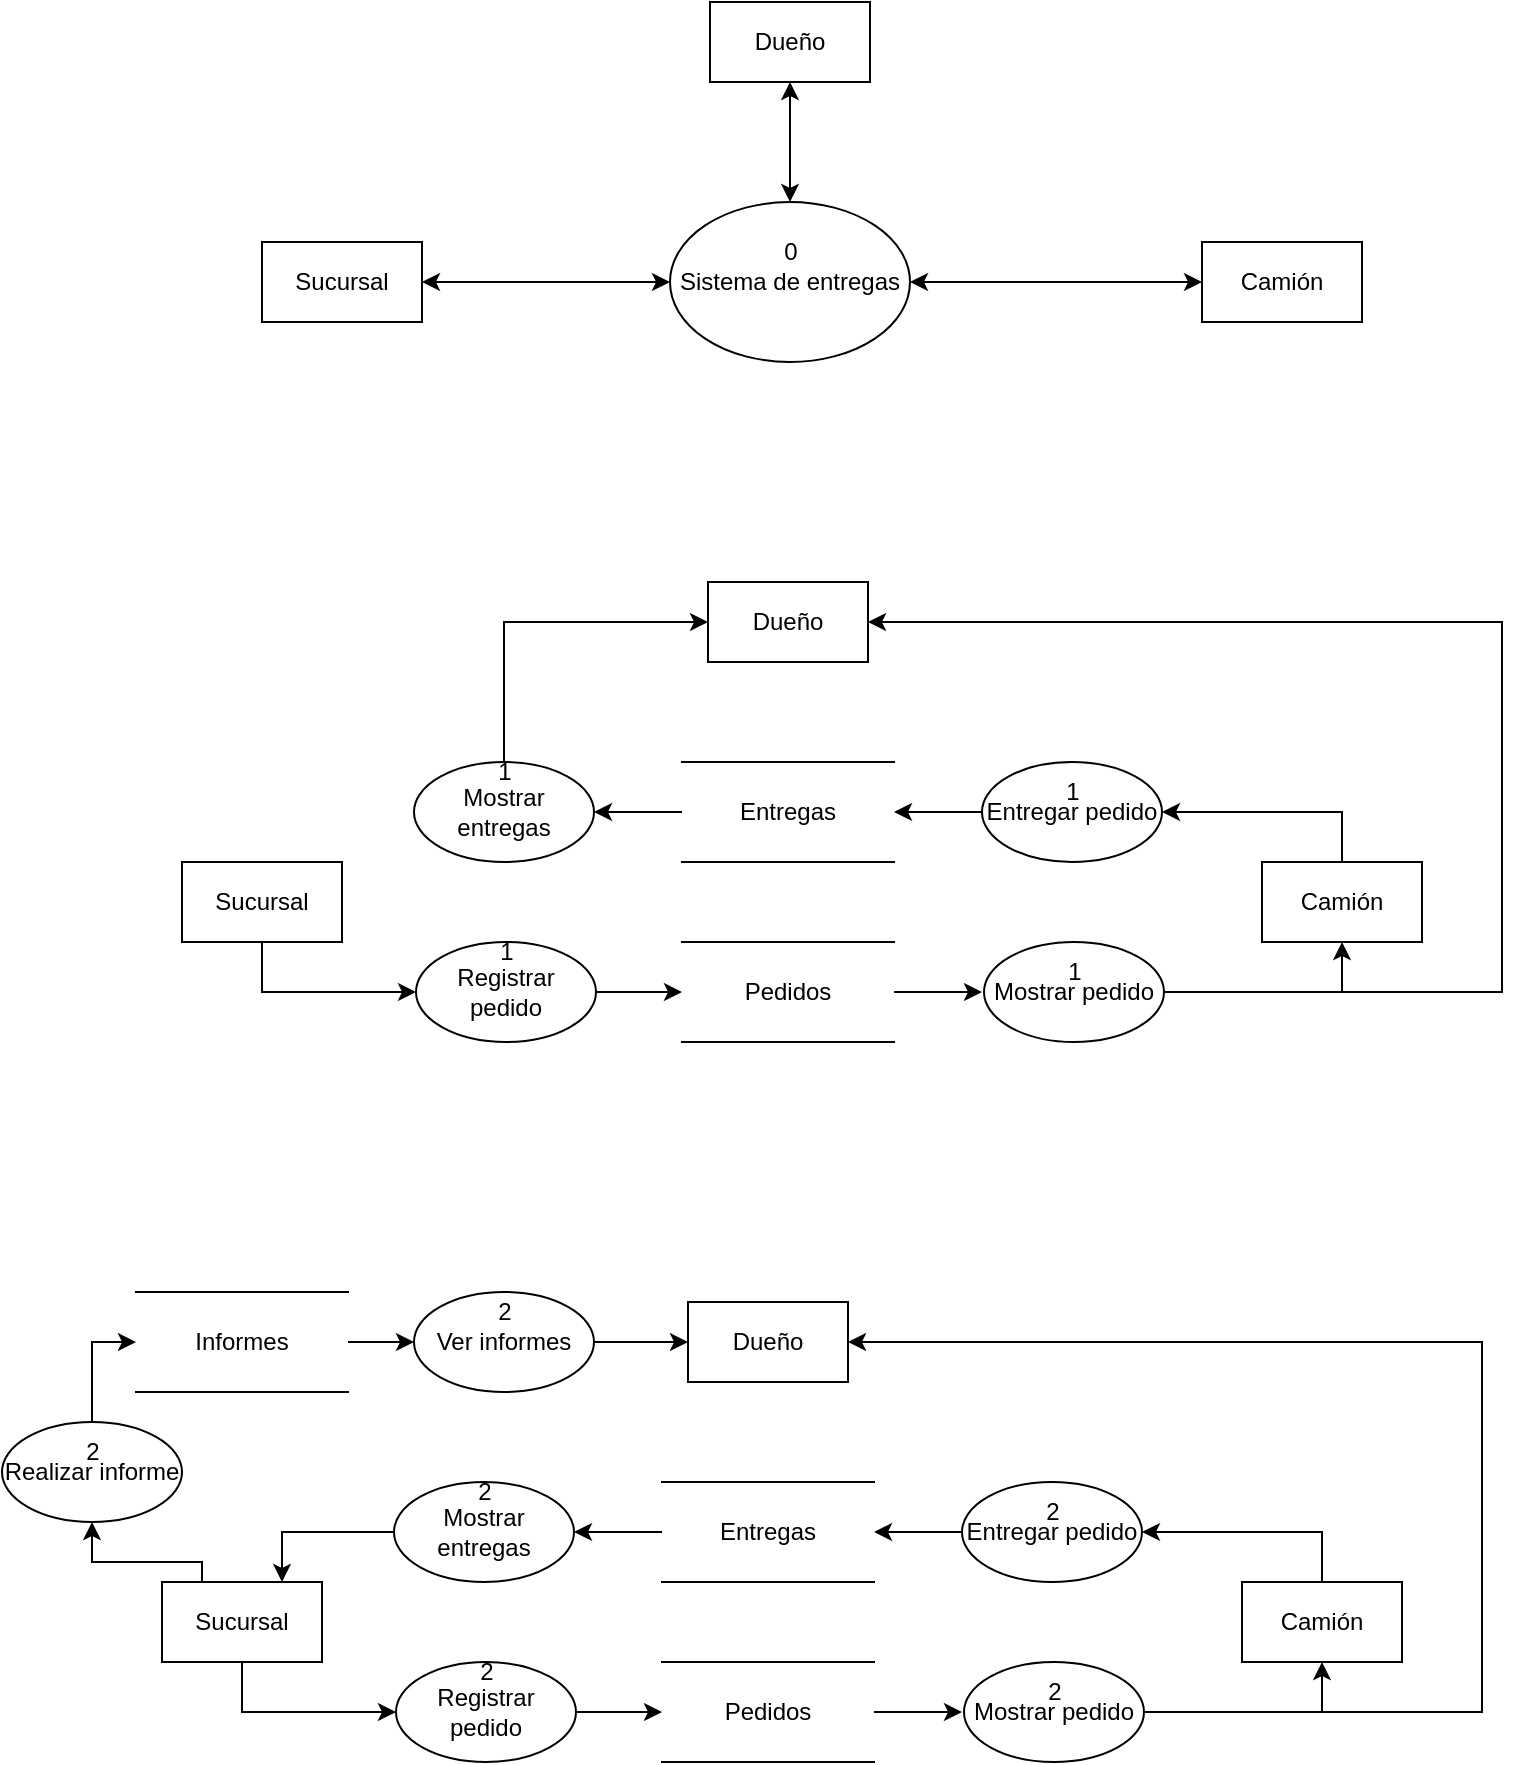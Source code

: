 <mxfile version="21.2.8" type="device">
  <diagram name="Página-1" id="uxB2UoC5Xv79r4Kmxjao">
    <mxGraphModel dx="989" dy="582" grid="1" gridSize="10" guides="1" tooltips="1" connect="1" arrows="1" fold="1" page="1" pageScale="1" pageWidth="827" pageHeight="1169" math="0" shadow="0">
      <root>
        <mxCell id="0" />
        <mxCell id="1" parent="0" />
        <mxCell id="UPXOqLBWzX-z39bJ3Sp1-59" value="Sistema de entregas" style="ellipse;whiteSpace=wrap;html=1;" vertex="1" parent="1">
          <mxGeometry x="354" y="110" width="120" height="80" as="geometry" />
        </mxCell>
        <mxCell id="UPXOqLBWzX-z39bJ3Sp1-60" value="Sucursal" style="rounded=0;whiteSpace=wrap;html=1;" vertex="1" parent="1">
          <mxGeometry x="150" y="130" width="80" height="40" as="geometry" />
        </mxCell>
        <mxCell id="UPXOqLBWzX-z39bJ3Sp1-61" value="Camión" style="rounded=0;whiteSpace=wrap;html=1;" vertex="1" parent="1">
          <mxGeometry x="620" y="130" width="80" height="40" as="geometry" />
        </mxCell>
        <mxCell id="UPXOqLBWzX-z39bJ3Sp1-62" value="Dueño" style="rounded=0;whiteSpace=wrap;html=1;" vertex="1" parent="1">
          <mxGeometry x="374" y="10" width="80" height="40" as="geometry" />
        </mxCell>
        <mxCell id="UPXOqLBWzX-z39bJ3Sp1-63" value="" style="endArrow=classic;startArrow=classic;html=1;rounded=0;entryX=0;entryY=0.5;entryDx=0;entryDy=0;" edge="1" parent="1" target="UPXOqLBWzX-z39bJ3Sp1-59">
          <mxGeometry width="50" height="50" relative="1" as="geometry">
            <mxPoint x="230" y="150" as="sourcePoint" />
            <mxPoint x="280" y="100" as="targetPoint" />
          </mxGeometry>
        </mxCell>
        <mxCell id="UPXOqLBWzX-z39bJ3Sp1-64" value="" style="endArrow=classic;startArrow=classic;html=1;rounded=0;exitX=1;exitY=0.5;exitDx=0;exitDy=0;" edge="1" parent="1" source="UPXOqLBWzX-z39bJ3Sp1-59">
          <mxGeometry width="50" height="50" relative="1" as="geometry">
            <mxPoint x="570" y="200" as="sourcePoint" />
            <mxPoint x="620" y="150" as="targetPoint" />
          </mxGeometry>
        </mxCell>
        <mxCell id="UPXOqLBWzX-z39bJ3Sp1-65" value="" style="endArrow=classic;startArrow=classic;html=1;rounded=0;exitX=0.5;exitY=1;exitDx=0;exitDy=0;entryX=0.5;entryY=0;entryDx=0;entryDy=0;" edge="1" parent="1" source="UPXOqLBWzX-z39bJ3Sp1-62" target="UPXOqLBWzX-z39bJ3Sp1-59">
          <mxGeometry width="50" height="50" relative="1" as="geometry">
            <mxPoint x="414" y="70" as="sourcePoint" />
            <mxPoint x="560" y="70" as="targetPoint" />
          </mxGeometry>
        </mxCell>
        <mxCell id="UPXOqLBWzX-z39bJ3Sp1-66" value="0" style="text;html=1;align=center;verticalAlign=middle;resizable=0;points=[];autosize=1;strokeColor=none;fillColor=none;" vertex="1" parent="1">
          <mxGeometry x="399" y="120" width="30" height="30" as="geometry" />
        </mxCell>
        <mxCell id="UPXOqLBWzX-z39bJ3Sp1-96" style="edgeStyle=orthogonalEdgeStyle;rounded=0;orthogonalLoop=1;jettySize=auto;html=1;entryX=0;entryY=0.5;entryDx=0;entryDy=0;" edge="1" parent="1" source="UPXOqLBWzX-z39bJ3Sp1-68" target="UPXOqLBWzX-z39bJ3Sp1-75">
          <mxGeometry relative="1" as="geometry">
            <Array as="points">
              <mxPoint x="150" y="505" />
            </Array>
          </mxGeometry>
        </mxCell>
        <mxCell id="UPXOqLBWzX-z39bJ3Sp1-68" value="Sucursal" style="rounded=0;whiteSpace=wrap;html=1;" vertex="1" parent="1">
          <mxGeometry x="110" y="440" width="80" height="40" as="geometry" />
        </mxCell>
        <mxCell id="UPXOqLBWzX-z39bJ3Sp1-99" style="edgeStyle=orthogonalEdgeStyle;rounded=0;orthogonalLoop=1;jettySize=auto;html=1;entryX=1;entryY=0.5;entryDx=0;entryDy=0;" edge="1" parent="1" source="UPXOqLBWzX-z39bJ3Sp1-69" target="UPXOqLBWzX-z39bJ3Sp1-79">
          <mxGeometry relative="1" as="geometry">
            <Array as="points">
              <mxPoint x="690" y="415" />
            </Array>
          </mxGeometry>
        </mxCell>
        <mxCell id="UPXOqLBWzX-z39bJ3Sp1-69" value="Camión" style="rounded=0;whiteSpace=wrap;html=1;" vertex="1" parent="1">
          <mxGeometry x="650" y="440" width="80" height="40" as="geometry" />
        </mxCell>
        <mxCell id="UPXOqLBWzX-z39bJ3Sp1-70" value="Dueño" style="rounded=0;whiteSpace=wrap;html=1;" vertex="1" parent="1">
          <mxGeometry x="373" y="300" width="80" height="40" as="geometry" />
        </mxCell>
        <mxCell id="UPXOqLBWzX-z39bJ3Sp1-83" style="edgeStyle=orthogonalEdgeStyle;rounded=0;orthogonalLoop=1;jettySize=auto;html=1;entryX=0;entryY=0.5;entryDx=0;entryDy=0;" edge="1" parent="1" source="UPXOqLBWzX-z39bJ3Sp1-75" target="UPXOqLBWzX-z39bJ3Sp1-77">
          <mxGeometry relative="1" as="geometry" />
        </mxCell>
        <mxCell id="UPXOqLBWzX-z39bJ3Sp1-75" value="Registrar pedido" style="ellipse;whiteSpace=wrap;html=1;" vertex="1" parent="1">
          <mxGeometry x="227" y="480" width="90" height="50" as="geometry" />
        </mxCell>
        <mxCell id="UPXOqLBWzX-z39bJ3Sp1-84" style="edgeStyle=orthogonalEdgeStyle;rounded=0;orthogonalLoop=1;jettySize=auto;html=1;" edge="1" parent="1" source="UPXOqLBWzX-z39bJ3Sp1-77">
          <mxGeometry relative="1" as="geometry">
            <mxPoint x="510.0" y="505.0" as="targetPoint" />
          </mxGeometry>
        </mxCell>
        <mxCell id="UPXOqLBWzX-z39bJ3Sp1-77" value="Pedidos" style="shape=partialRectangle;whiteSpace=wrap;html=1;left=0;right=0;fillColor=none;" vertex="1" parent="1">
          <mxGeometry x="360" y="480" width="106" height="50" as="geometry" />
        </mxCell>
        <mxCell id="UPXOqLBWzX-z39bJ3Sp1-97" style="edgeStyle=orthogonalEdgeStyle;rounded=0;orthogonalLoop=1;jettySize=auto;html=1;entryX=0.5;entryY=1;entryDx=0;entryDy=0;" edge="1" parent="1" source="UPXOqLBWzX-z39bJ3Sp1-78" target="UPXOqLBWzX-z39bJ3Sp1-69">
          <mxGeometry relative="1" as="geometry" />
        </mxCell>
        <mxCell id="UPXOqLBWzX-z39bJ3Sp1-100" style="edgeStyle=orthogonalEdgeStyle;rounded=0;orthogonalLoop=1;jettySize=auto;html=1;exitX=1;exitY=0.5;exitDx=0;exitDy=0;entryX=1;entryY=0.5;entryDx=0;entryDy=0;" edge="1" parent="1" source="UPXOqLBWzX-z39bJ3Sp1-78" target="UPXOqLBWzX-z39bJ3Sp1-70">
          <mxGeometry relative="1" as="geometry">
            <Array as="points">
              <mxPoint x="770" y="505" />
              <mxPoint x="770" y="320" />
            </Array>
          </mxGeometry>
        </mxCell>
        <mxCell id="UPXOqLBWzX-z39bJ3Sp1-78" value="Mostrar pedido" style="ellipse;whiteSpace=wrap;html=1;" vertex="1" parent="1">
          <mxGeometry x="511" y="480" width="90" height="50" as="geometry" />
        </mxCell>
        <mxCell id="UPXOqLBWzX-z39bJ3Sp1-87" style="edgeStyle=orthogonalEdgeStyle;rounded=0;orthogonalLoop=1;jettySize=auto;html=1;" edge="1" parent="1" source="UPXOqLBWzX-z39bJ3Sp1-79" target="UPXOqLBWzX-z39bJ3Sp1-80">
          <mxGeometry relative="1" as="geometry" />
        </mxCell>
        <mxCell id="UPXOqLBWzX-z39bJ3Sp1-79" value="Entregar pedido" style="ellipse;whiteSpace=wrap;html=1;" vertex="1" parent="1">
          <mxGeometry x="510" y="390" width="90" height="50" as="geometry" />
        </mxCell>
        <mxCell id="UPXOqLBWzX-z39bJ3Sp1-88" style="edgeStyle=orthogonalEdgeStyle;rounded=0;orthogonalLoop=1;jettySize=auto;html=1;entryX=1;entryY=0.5;entryDx=0;entryDy=0;" edge="1" parent="1" source="UPXOqLBWzX-z39bJ3Sp1-80" target="UPXOqLBWzX-z39bJ3Sp1-81">
          <mxGeometry relative="1" as="geometry" />
        </mxCell>
        <mxCell id="UPXOqLBWzX-z39bJ3Sp1-80" value="Entregas" style="shape=partialRectangle;whiteSpace=wrap;html=1;left=0;right=0;fillColor=none;" vertex="1" parent="1">
          <mxGeometry x="360" y="390" width="106" height="50" as="geometry" />
        </mxCell>
        <mxCell id="UPXOqLBWzX-z39bJ3Sp1-81" value="Mostrar entregas" style="ellipse;whiteSpace=wrap;html=1;" vertex="1" parent="1">
          <mxGeometry x="226" y="390" width="90" height="50" as="geometry" />
        </mxCell>
        <mxCell id="UPXOqLBWzX-z39bJ3Sp1-92" value="1" style="text;html=1;align=center;verticalAlign=middle;resizable=0;points=[];autosize=1;strokeColor=none;fillColor=none;" vertex="1" parent="1">
          <mxGeometry x="257" y="470" width="30" height="30" as="geometry" />
        </mxCell>
        <mxCell id="UPXOqLBWzX-z39bJ3Sp1-93" value="1" style="text;html=1;align=center;verticalAlign=middle;resizable=0;points=[];autosize=1;strokeColor=none;fillColor=none;" vertex="1" parent="1">
          <mxGeometry x="541" y="480" width="30" height="30" as="geometry" />
        </mxCell>
        <mxCell id="UPXOqLBWzX-z39bJ3Sp1-94" value="1" style="text;html=1;align=center;verticalAlign=middle;resizable=0;points=[];autosize=1;strokeColor=none;fillColor=none;" vertex="1" parent="1">
          <mxGeometry x="540" y="390" width="30" height="30" as="geometry" />
        </mxCell>
        <mxCell id="UPXOqLBWzX-z39bJ3Sp1-98" style="edgeStyle=orthogonalEdgeStyle;rounded=0;orthogonalLoop=1;jettySize=auto;html=1;entryX=0;entryY=0.5;entryDx=0;entryDy=0;" edge="1" parent="1" target="UPXOqLBWzX-z39bJ3Sp1-70">
          <mxGeometry relative="1" as="geometry">
            <mxPoint x="271" y="390" as="sourcePoint" />
            <Array as="points">
              <mxPoint x="271" y="320" />
            </Array>
          </mxGeometry>
        </mxCell>
        <mxCell id="UPXOqLBWzX-z39bJ3Sp1-95" value="1" style="text;html=1;align=center;verticalAlign=middle;resizable=0;points=[];autosize=1;strokeColor=none;fillColor=none;" vertex="1" parent="1">
          <mxGeometry x="256" y="380" width="30" height="30" as="geometry" />
        </mxCell>
        <mxCell id="UPXOqLBWzX-z39bJ3Sp1-101" style="edgeStyle=orthogonalEdgeStyle;rounded=0;orthogonalLoop=1;jettySize=auto;html=1;entryX=0;entryY=0.5;entryDx=0;entryDy=0;" edge="1" source="UPXOqLBWzX-z39bJ3Sp1-102" target="UPXOqLBWzX-z39bJ3Sp1-107" parent="1">
          <mxGeometry relative="1" as="geometry">
            <Array as="points">
              <mxPoint x="140" y="865" />
            </Array>
          </mxGeometry>
        </mxCell>
        <mxCell id="UPXOqLBWzX-z39bJ3Sp1-127" style="edgeStyle=orthogonalEdgeStyle;rounded=0;orthogonalLoop=1;jettySize=auto;html=1;exitX=0.25;exitY=0;exitDx=0;exitDy=0;entryX=0.5;entryY=1;entryDx=0;entryDy=0;" edge="1" parent="1" source="UPXOqLBWzX-z39bJ3Sp1-102" target="UPXOqLBWzX-z39bJ3Sp1-126">
          <mxGeometry relative="1" as="geometry">
            <Array as="points">
              <mxPoint x="120" y="790" />
              <mxPoint x="65" y="790" />
            </Array>
          </mxGeometry>
        </mxCell>
        <mxCell id="UPXOqLBWzX-z39bJ3Sp1-102" value="Sucursal" style="rounded=0;whiteSpace=wrap;html=1;" vertex="1" parent="1">
          <mxGeometry x="100" y="800" width="80" height="40" as="geometry" />
        </mxCell>
        <mxCell id="UPXOqLBWzX-z39bJ3Sp1-103" style="edgeStyle=orthogonalEdgeStyle;rounded=0;orthogonalLoop=1;jettySize=auto;html=1;entryX=1;entryY=0.5;entryDx=0;entryDy=0;" edge="1" source="UPXOqLBWzX-z39bJ3Sp1-104" target="UPXOqLBWzX-z39bJ3Sp1-114" parent="1">
          <mxGeometry relative="1" as="geometry">
            <Array as="points">
              <mxPoint x="680" y="775" />
            </Array>
          </mxGeometry>
        </mxCell>
        <mxCell id="UPXOqLBWzX-z39bJ3Sp1-104" value="Camión" style="rounded=0;whiteSpace=wrap;html=1;" vertex="1" parent="1">
          <mxGeometry x="640" y="800" width="80" height="40" as="geometry" />
        </mxCell>
        <mxCell id="UPXOqLBWzX-z39bJ3Sp1-105" value="Dueño" style="rounded=0;whiteSpace=wrap;html=1;" vertex="1" parent="1">
          <mxGeometry x="363" y="660" width="80" height="40" as="geometry" />
        </mxCell>
        <mxCell id="UPXOqLBWzX-z39bJ3Sp1-106" style="edgeStyle=orthogonalEdgeStyle;rounded=0;orthogonalLoop=1;jettySize=auto;html=1;entryX=0;entryY=0.5;entryDx=0;entryDy=0;" edge="1" source="UPXOqLBWzX-z39bJ3Sp1-107" target="UPXOqLBWzX-z39bJ3Sp1-109" parent="1">
          <mxGeometry relative="1" as="geometry" />
        </mxCell>
        <mxCell id="UPXOqLBWzX-z39bJ3Sp1-107" value="Registrar pedido" style="ellipse;whiteSpace=wrap;html=1;" vertex="1" parent="1">
          <mxGeometry x="217" y="840" width="90" height="50" as="geometry" />
        </mxCell>
        <mxCell id="UPXOqLBWzX-z39bJ3Sp1-108" style="edgeStyle=orthogonalEdgeStyle;rounded=0;orthogonalLoop=1;jettySize=auto;html=1;" edge="1" source="UPXOqLBWzX-z39bJ3Sp1-109" parent="1">
          <mxGeometry relative="1" as="geometry">
            <mxPoint x="500.0" y="865.0" as="targetPoint" />
          </mxGeometry>
        </mxCell>
        <mxCell id="UPXOqLBWzX-z39bJ3Sp1-109" value="Pedidos" style="shape=partialRectangle;whiteSpace=wrap;html=1;left=0;right=0;fillColor=none;" vertex="1" parent="1">
          <mxGeometry x="350" y="840" width="106" height="50" as="geometry" />
        </mxCell>
        <mxCell id="UPXOqLBWzX-z39bJ3Sp1-110" style="edgeStyle=orthogonalEdgeStyle;rounded=0;orthogonalLoop=1;jettySize=auto;html=1;entryX=0.5;entryY=1;entryDx=0;entryDy=0;" edge="1" source="UPXOqLBWzX-z39bJ3Sp1-112" target="UPXOqLBWzX-z39bJ3Sp1-104" parent="1">
          <mxGeometry relative="1" as="geometry" />
        </mxCell>
        <mxCell id="UPXOqLBWzX-z39bJ3Sp1-111" style="edgeStyle=orthogonalEdgeStyle;rounded=0;orthogonalLoop=1;jettySize=auto;html=1;exitX=1;exitY=0.5;exitDx=0;exitDy=0;entryX=1;entryY=0.5;entryDx=0;entryDy=0;" edge="1" source="UPXOqLBWzX-z39bJ3Sp1-112" target="UPXOqLBWzX-z39bJ3Sp1-105" parent="1">
          <mxGeometry relative="1" as="geometry">
            <Array as="points">
              <mxPoint x="760" y="865" />
              <mxPoint x="760" y="680" />
            </Array>
          </mxGeometry>
        </mxCell>
        <mxCell id="UPXOqLBWzX-z39bJ3Sp1-112" value="Mostrar pedido" style="ellipse;whiteSpace=wrap;html=1;" vertex="1" parent="1">
          <mxGeometry x="501" y="840" width="90" height="50" as="geometry" />
        </mxCell>
        <mxCell id="UPXOqLBWzX-z39bJ3Sp1-113" style="edgeStyle=orthogonalEdgeStyle;rounded=0;orthogonalLoop=1;jettySize=auto;html=1;" edge="1" source="UPXOqLBWzX-z39bJ3Sp1-114" target="UPXOqLBWzX-z39bJ3Sp1-116" parent="1">
          <mxGeometry relative="1" as="geometry" />
        </mxCell>
        <mxCell id="UPXOqLBWzX-z39bJ3Sp1-114" value="Entregar pedido" style="ellipse;whiteSpace=wrap;html=1;" vertex="1" parent="1">
          <mxGeometry x="500" y="750" width="90" height="50" as="geometry" />
        </mxCell>
        <mxCell id="UPXOqLBWzX-z39bJ3Sp1-115" style="edgeStyle=orthogonalEdgeStyle;rounded=0;orthogonalLoop=1;jettySize=auto;html=1;entryX=1;entryY=0.5;entryDx=0;entryDy=0;" edge="1" source="UPXOqLBWzX-z39bJ3Sp1-116" target="UPXOqLBWzX-z39bJ3Sp1-117" parent="1">
          <mxGeometry relative="1" as="geometry" />
        </mxCell>
        <mxCell id="UPXOqLBWzX-z39bJ3Sp1-116" value="Entregas" style="shape=partialRectangle;whiteSpace=wrap;html=1;left=0;right=0;fillColor=none;" vertex="1" parent="1">
          <mxGeometry x="350" y="750" width="106" height="50" as="geometry" />
        </mxCell>
        <mxCell id="UPXOqLBWzX-z39bJ3Sp1-125" style="edgeStyle=orthogonalEdgeStyle;rounded=0;orthogonalLoop=1;jettySize=auto;html=1;exitX=0;exitY=0.5;exitDx=0;exitDy=0;entryX=0.75;entryY=0;entryDx=0;entryDy=0;" edge="1" parent="1" source="UPXOqLBWzX-z39bJ3Sp1-117" target="UPXOqLBWzX-z39bJ3Sp1-102">
          <mxGeometry relative="1" as="geometry" />
        </mxCell>
        <mxCell id="UPXOqLBWzX-z39bJ3Sp1-117" value="Mostrar entregas" style="ellipse;whiteSpace=wrap;html=1;" vertex="1" parent="1">
          <mxGeometry x="216" y="750" width="90" height="50" as="geometry" />
        </mxCell>
        <mxCell id="UPXOqLBWzX-z39bJ3Sp1-118" value="2" style="text;html=1;align=center;verticalAlign=middle;resizable=0;points=[];autosize=1;strokeColor=none;fillColor=none;" vertex="1" parent="1">
          <mxGeometry x="247" y="830" width="30" height="30" as="geometry" />
        </mxCell>
        <mxCell id="UPXOqLBWzX-z39bJ3Sp1-119" value="2" style="text;html=1;align=center;verticalAlign=middle;resizable=0;points=[];autosize=1;strokeColor=none;fillColor=none;" vertex="1" parent="1">
          <mxGeometry x="531" y="840" width="30" height="30" as="geometry" />
        </mxCell>
        <mxCell id="UPXOqLBWzX-z39bJ3Sp1-120" value="2" style="text;html=1;align=center;verticalAlign=middle;resizable=0;points=[];autosize=1;strokeColor=none;fillColor=none;" vertex="1" parent="1">
          <mxGeometry x="530" y="750" width="30" height="30" as="geometry" />
        </mxCell>
        <mxCell id="UPXOqLBWzX-z39bJ3Sp1-122" value="2" style="text;html=1;align=center;verticalAlign=middle;resizable=0;points=[];autosize=1;strokeColor=none;fillColor=none;" vertex="1" parent="1">
          <mxGeometry x="246" y="740" width="30" height="30" as="geometry" />
        </mxCell>
        <mxCell id="UPXOqLBWzX-z39bJ3Sp1-129" style="edgeStyle=orthogonalEdgeStyle;rounded=0;orthogonalLoop=1;jettySize=auto;html=1;exitX=0.5;exitY=0;exitDx=0;exitDy=0;entryX=0;entryY=0.5;entryDx=0;entryDy=0;" edge="1" parent="1" source="UPXOqLBWzX-z39bJ3Sp1-126" target="UPXOqLBWzX-z39bJ3Sp1-128">
          <mxGeometry relative="1" as="geometry" />
        </mxCell>
        <mxCell id="UPXOqLBWzX-z39bJ3Sp1-126" value="Realizar informe" style="ellipse;whiteSpace=wrap;html=1;" vertex="1" parent="1">
          <mxGeometry x="20" y="720" width="90" height="50" as="geometry" />
        </mxCell>
        <mxCell id="UPXOqLBWzX-z39bJ3Sp1-131" style="edgeStyle=orthogonalEdgeStyle;rounded=0;orthogonalLoop=1;jettySize=auto;html=1;entryX=0;entryY=0.5;entryDx=0;entryDy=0;" edge="1" parent="1" source="UPXOqLBWzX-z39bJ3Sp1-128" target="UPXOqLBWzX-z39bJ3Sp1-130">
          <mxGeometry relative="1" as="geometry" />
        </mxCell>
        <mxCell id="UPXOqLBWzX-z39bJ3Sp1-128" value="Informes" style="shape=partialRectangle;whiteSpace=wrap;html=1;left=0;right=0;fillColor=none;" vertex="1" parent="1">
          <mxGeometry x="87" y="655" width="106" height="50" as="geometry" />
        </mxCell>
        <mxCell id="UPXOqLBWzX-z39bJ3Sp1-133" style="edgeStyle=orthogonalEdgeStyle;rounded=0;orthogonalLoop=1;jettySize=auto;html=1;entryX=0;entryY=0.5;entryDx=0;entryDy=0;" edge="1" parent="1" source="UPXOqLBWzX-z39bJ3Sp1-130" target="UPXOqLBWzX-z39bJ3Sp1-105">
          <mxGeometry relative="1" as="geometry" />
        </mxCell>
        <mxCell id="UPXOqLBWzX-z39bJ3Sp1-130" value="Ver informes" style="ellipse;whiteSpace=wrap;html=1;" vertex="1" parent="1">
          <mxGeometry x="226" y="655" width="90" height="50" as="geometry" />
        </mxCell>
        <mxCell id="UPXOqLBWzX-z39bJ3Sp1-134" value="2" style="text;html=1;align=center;verticalAlign=middle;resizable=0;points=[];autosize=1;strokeColor=none;fillColor=none;" vertex="1" parent="1">
          <mxGeometry x="256" y="650" width="30" height="30" as="geometry" />
        </mxCell>
        <mxCell id="UPXOqLBWzX-z39bJ3Sp1-135" value="2" style="text;html=1;align=center;verticalAlign=middle;resizable=0;points=[];autosize=1;strokeColor=none;fillColor=none;" vertex="1" parent="1">
          <mxGeometry x="50" y="720" width="30" height="30" as="geometry" />
        </mxCell>
      </root>
    </mxGraphModel>
  </diagram>
</mxfile>
